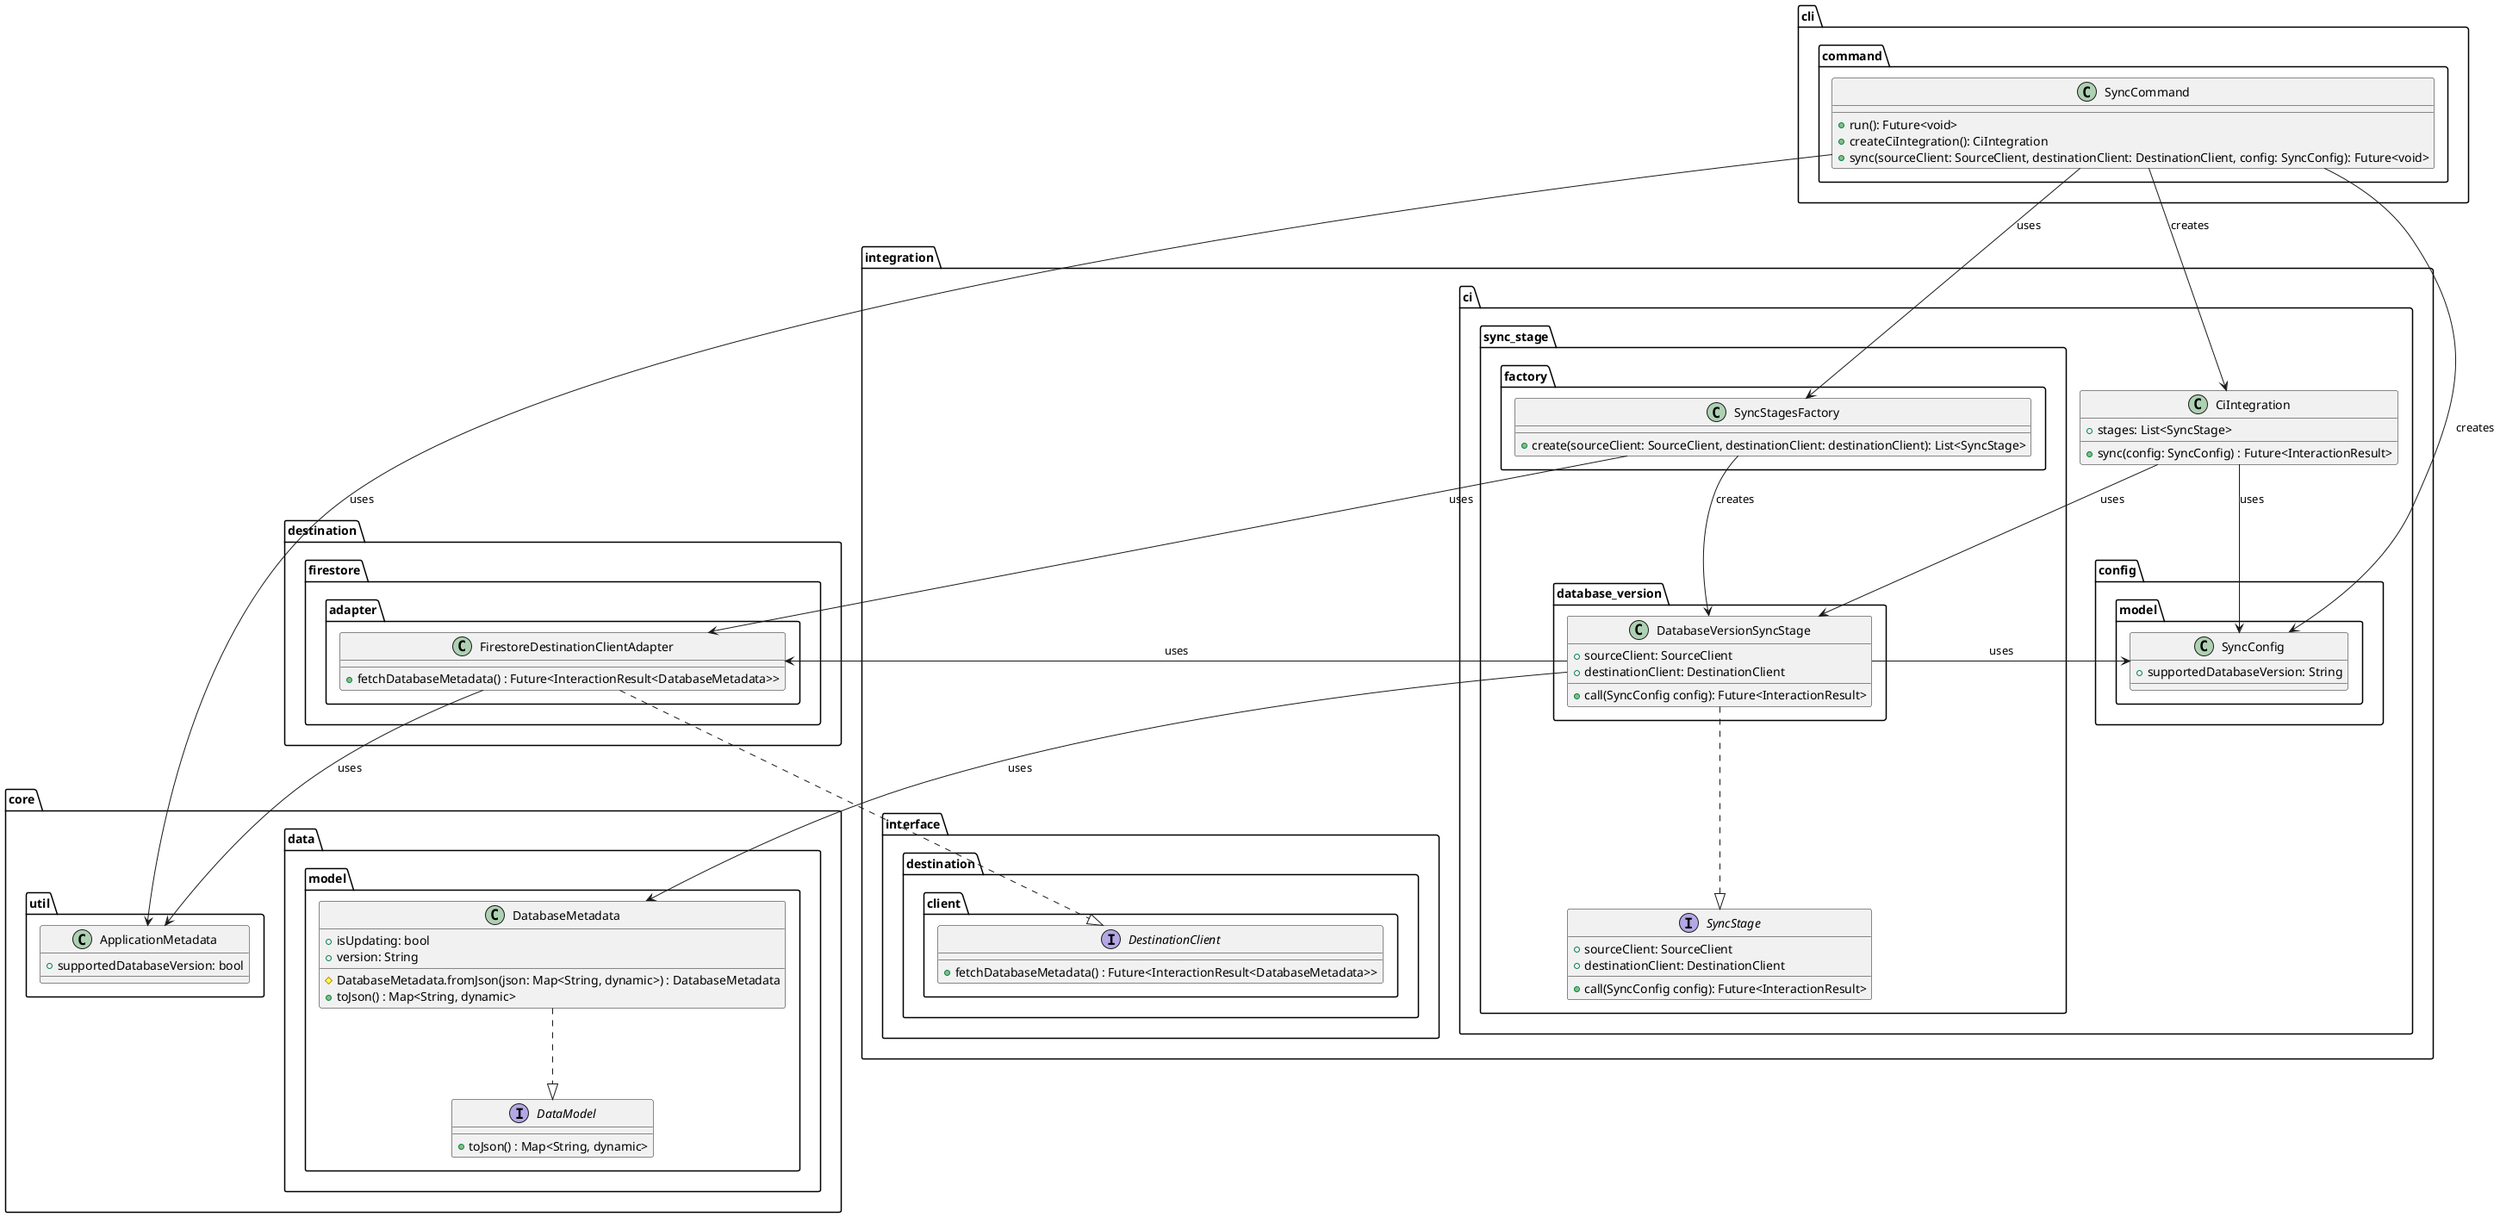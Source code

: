 @startuml

package core {
    package util {
        class ApplicationMetadata {
            + supportedDatabaseVersion: bool
        }
    }

    package data.model {
        class DatabaseMetadata {
            + isUpdating: bool
            + version: String

            # DatabaseMetadata.fromJson(json: Map<String, dynamic>) : DatabaseMetadata
            + toJson() : Map<String, dynamic>
        }

        interface DataModel {
            + toJson() : Map<String, dynamic>
        }
    }
}

package cli.command {
    class SyncCommand {
        + run(): Future<void>
        + createCiIntegration(): CiIntegration
        + sync(sourceClient: SourceClient, destinationClient: DestinationClient, config: SyncConfig): Future<void>
    }
}

package integration {
    package interface.destination.client {
        interface DestinationClient {
            + fetchDatabaseMetadata() : Future<InteractionResult<DatabaseMetadata>>
        }
    }

    package ci {
        class CiIntegration {
            + stages: List<SyncStage>

            + sync(config: SyncConfig) : Future<InteractionResult>
        }

        package config.model {
            class SyncConfig {
                + supportedDatabaseVersion: String
            }
        }

        package sync_stage {
            package factory {
                class SyncStagesFactory {
                    + create(sourceClient: SourceClient, destinationClient: destinationClient): List<SyncStage>
                }
            }

            package database_version {
                class DatabaseVersionSyncStage {
                    + sourceClient: SourceClient
                    + destinationClient: DestinationClient

                    + call(SyncConfig config): Future<InteractionResult>
                }
            }

            interface SyncStage {
                + sourceClient: SourceClient
                + destinationClient: DestinationClient

                + call(SyncConfig config): Future<InteractionResult>
            }
        }
    }
}

package destination.firestore.adapter {
    class FirestoreDestinationClientAdapter {
        + fetchDatabaseMetadata() : Future<InteractionResult<DatabaseMetadata>>
    }
}

SyncCommand --> SyncConfig : creates
SyncCommand --> SyncStagesFactory : uses
SyncCommand --> CiIntegration : creates
SyncCommand --> ApplicationMetadata : uses

CiIntegration --> DatabaseVersionSyncStage : uses
CiIntegration --> SyncConfig : uses

DatabaseVersionSyncStage ..|> SyncStage
DatabaseVersionSyncStage --> DatabaseMetadata : uses
DatabaseVersionSyncStage -left-> SyncConfig : uses
DatabaseVersionSyncStage --> FirestoreDestinationClientAdapter : uses

FirestoreDestinationClientAdapter ..|> DestinationClient
FirestoreDestinationClientAdapter --> ApplicationMetadata : uses

SyncStagesFactory --> DatabaseVersionSyncStage : creates
SyncStagesFactory --> FirestoreDestinationClientAdapter : uses

DatabaseMetadata ..|> DataModel

DatabaseVersionSyncStage -[hidden]-> DestinationClient

@enduml
